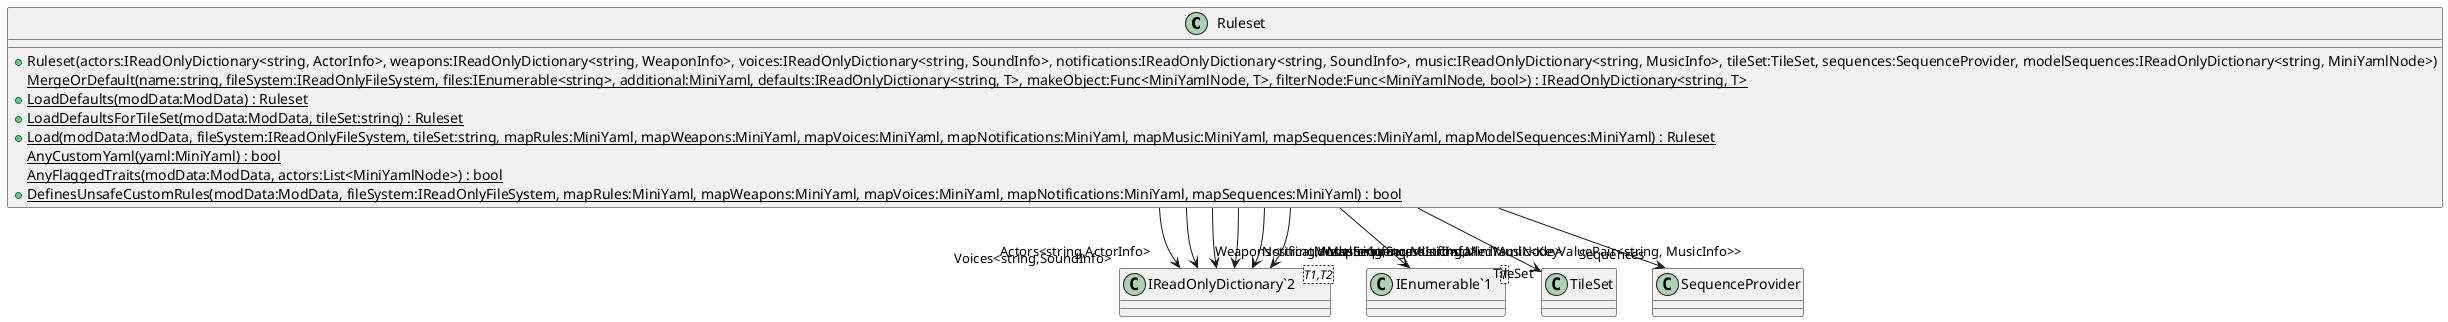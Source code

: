 @startuml
class Ruleset {
    + Ruleset(actors:IReadOnlyDictionary<string, ActorInfo>, weapons:IReadOnlyDictionary<string, WeaponInfo>, voices:IReadOnlyDictionary<string, SoundInfo>, notifications:IReadOnlyDictionary<string, SoundInfo>, music:IReadOnlyDictionary<string, MusicInfo>, tileSet:TileSet, sequences:SequenceProvider, modelSequences:IReadOnlyDictionary<string, MiniYamlNode>)
    {static} MergeOrDefault(name:string, fileSystem:IReadOnlyFileSystem, files:IEnumerable<string>, additional:MiniYaml, defaults:IReadOnlyDictionary<string, T>, makeObject:Func<MiniYamlNode, T>, filterNode:Func<MiniYamlNode, bool>) : IReadOnlyDictionary<string, T>
    + {static} LoadDefaults(modData:ModData) : Ruleset
    + {static} LoadDefaultsForTileSet(modData:ModData, tileSet:string) : Ruleset
    + {static} Load(modData:ModData, fileSystem:IReadOnlyFileSystem, tileSet:string, mapRules:MiniYaml, mapWeapons:MiniYaml, mapVoices:MiniYaml, mapNotifications:MiniYaml, mapMusic:MiniYaml, mapSequences:MiniYaml, mapModelSequences:MiniYaml) : Ruleset
    {static} AnyCustomYaml(yaml:MiniYaml) : bool
    {static} AnyFlaggedTraits(modData:ModData, actors:List<MiniYamlNode>) : bool
    + {static} DefinesUnsafeCustomRules(modData:ModData, fileSystem:IReadOnlyFileSystem, mapRules:MiniYaml, mapWeapons:MiniYaml, mapVoices:MiniYaml, mapNotifications:MiniYaml, mapSequences:MiniYaml) : bool
}
class "IReadOnlyDictionary`2"<T1,T2> {
}
class "IEnumerable`1"<T> {
}
Ruleset --> "Actors<string,ActorInfo>" "IReadOnlyDictionary`2"
Ruleset --> "Weapons<string,WeaponInfo>" "IReadOnlyDictionary`2"
Ruleset --> "Voices<string,SoundInfo>" "IReadOnlyDictionary`2"
Ruleset --> "Notifications<string,SoundInfo>" "IReadOnlyDictionary`2"
Ruleset --> "Music<string,MusicInfo>" "IReadOnlyDictionary`2"
Ruleset --> "TileSet" TileSet
Ruleset --> "Sequences" SequenceProvider
Ruleset --> "ModelSequences<string,MiniYamlNode>" "IReadOnlyDictionary`2"
Ruleset --> "InstalledMusic<KeyValuePair<string, MusicInfo>>" "IEnumerable`1"
@enduml
